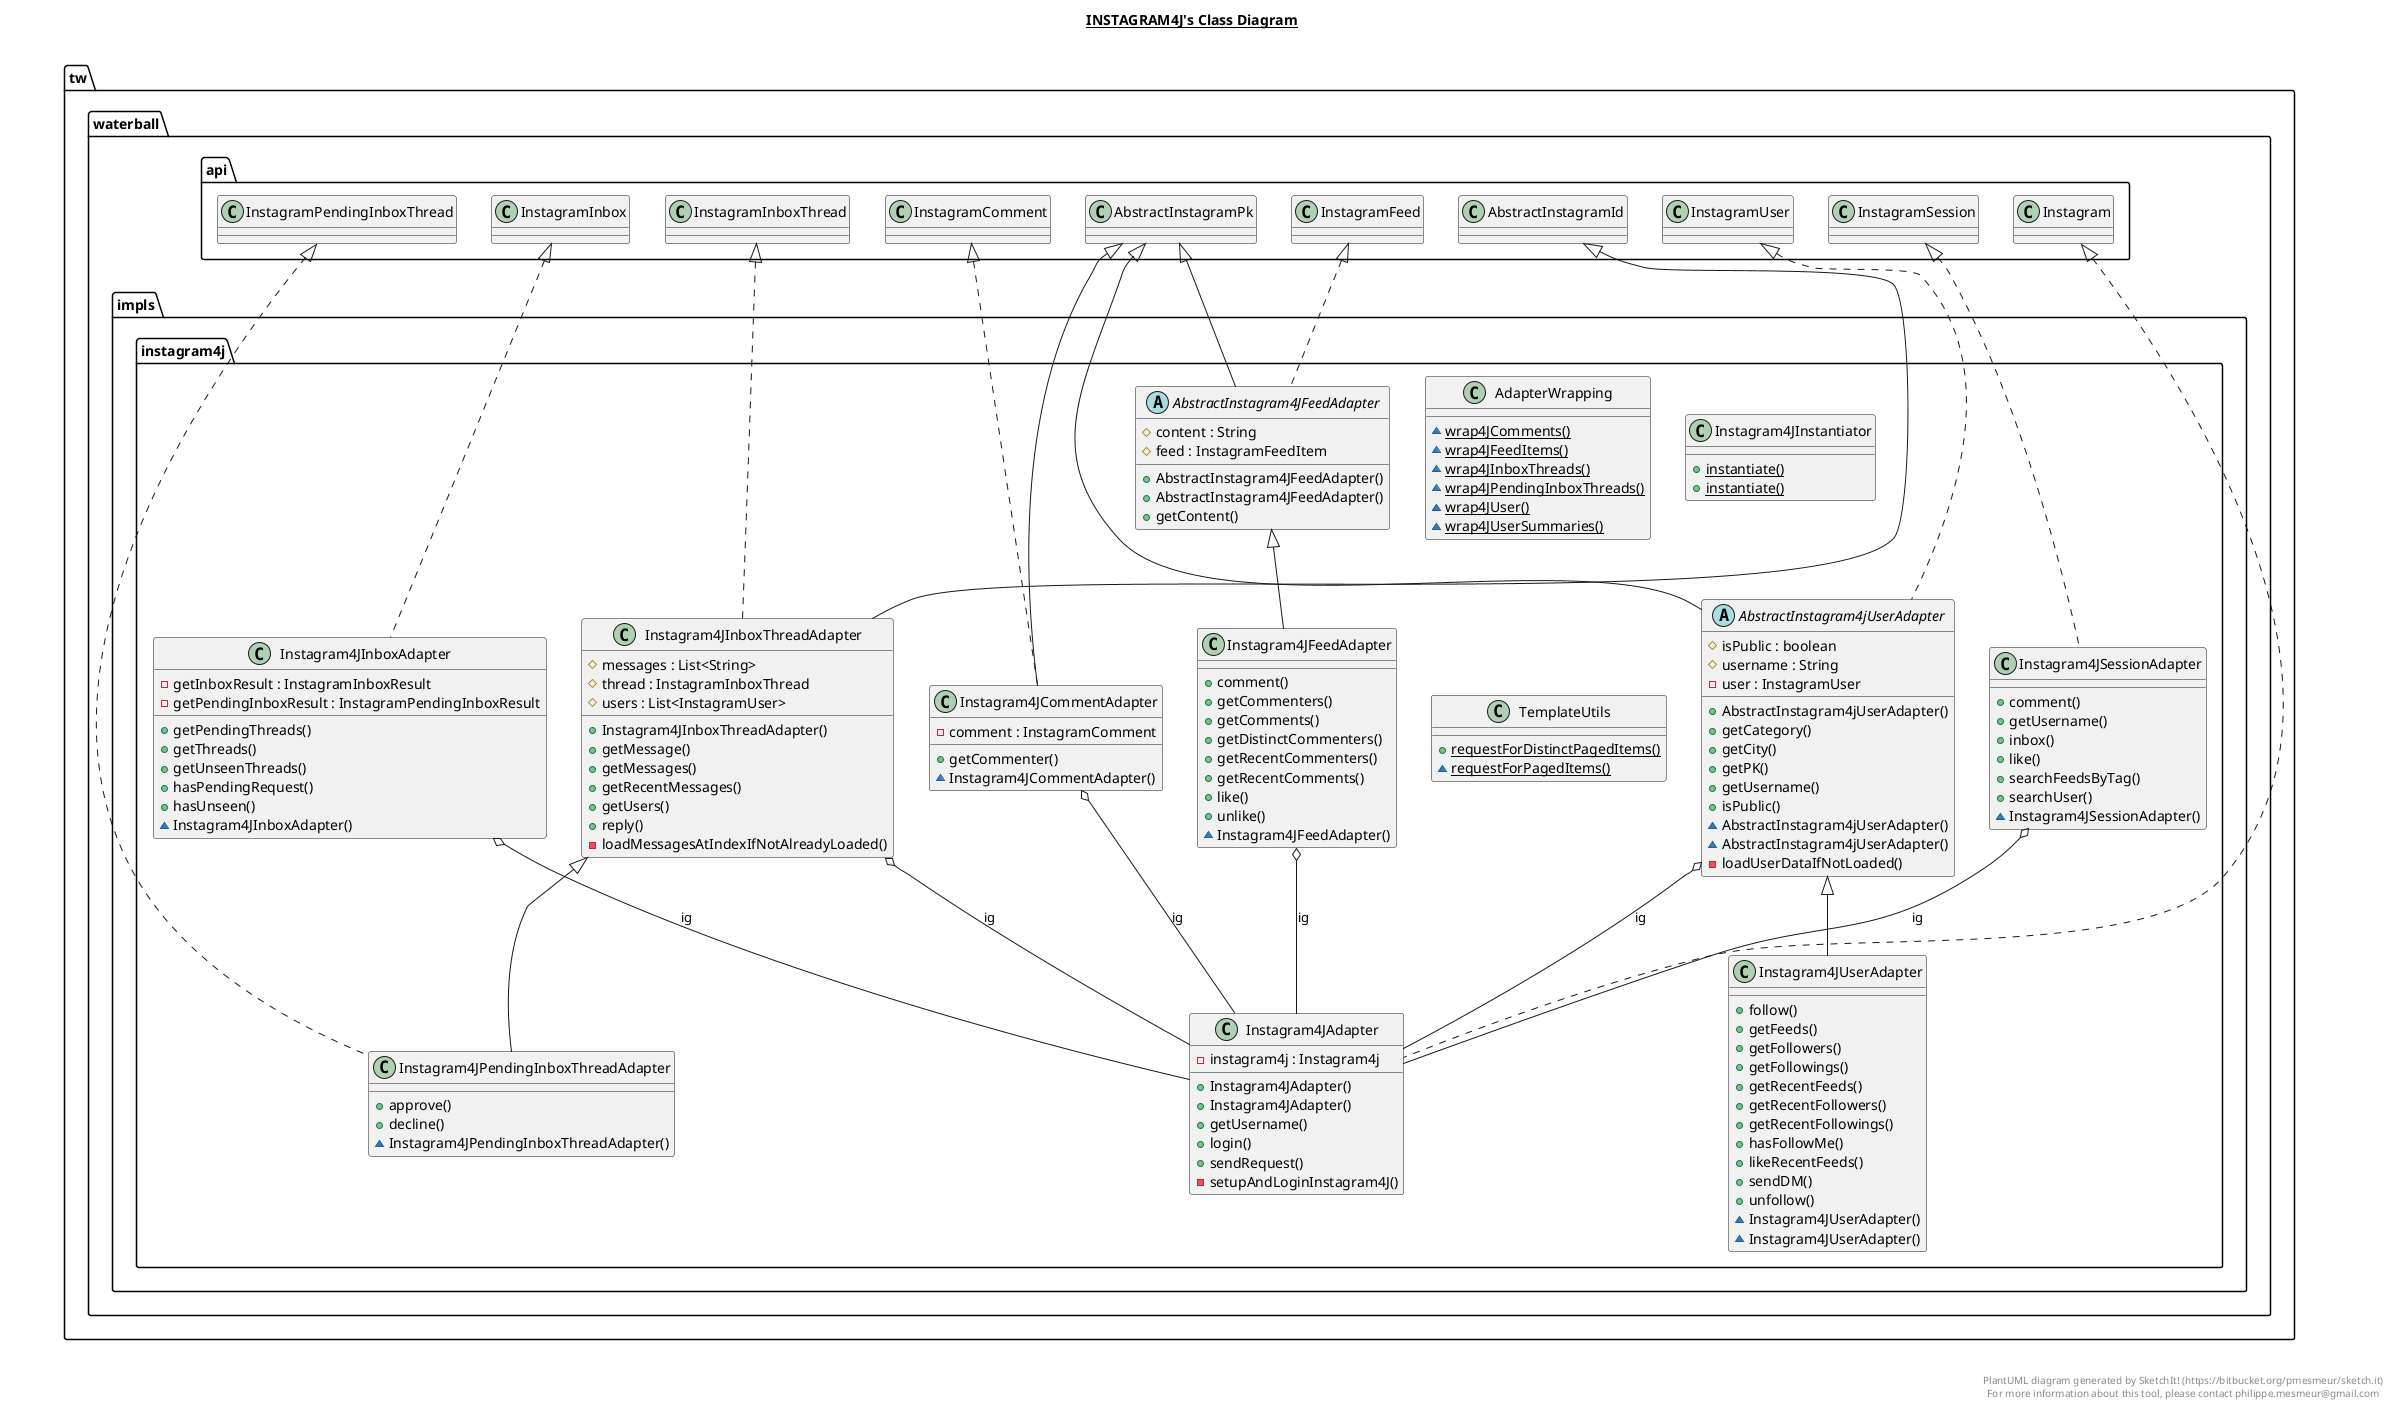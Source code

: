 @startuml

title __INSTAGRAM4J's Class Diagram__\n

  namespace tw.waterball.impls.instagram4j {
    abstract class tw.waterball.impls.instagram4j.AbstractInstagram4JFeedAdapter {
        # content : String
        # feed : InstagramFeedItem
        + AbstractInstagram4JFeedAdapter()
        + AbstractInstagram4JFeedAdapter()
        + getContent()
    }
  }
  

  namespace tw.waterball.impls.instagram4j {
    abstract class tw.waterball.impls.instagram4j.AbstractInstagram4jUserAdapter {
        # isPublic : boolean
        # username : String
        - user : InstagramUser
        + AbstractInstagram4jUserAdapter()
        + getCategory()
        + getCity()
        + getPK()
        + getUsername()
        + isPublic()
        ~ AbstractInstagram4jUserAdapter()
        ~ AbstractInstagram4jUserAdapter()
        - loadUserDataIfNotLoaded()
    }
  }
  

  namespace tw.waterball.impls.instagram4j {
    class tw.waterball.impls.instagram4j.AdapterWrapping {
        {static} ~ wrap4JComments()
        {static} ~ wrap4JFeedItems()
        {static} ~ wrap4JInboxThreads()
        {static} ~ wrap4JPendingInboxThreads()
        {static} ~ wrap4JUser()
        {static} ~ wrap4JUserSummaries()
    }
  }
  

  namespace tw.waterball.impls.instagram4j {
    class tw.waterball.impls.instagram4j.Instagram4JAdapter {
        - instagram4j : Instagram4j
        + Instagram4JAdapter()
        + Instagram4JAdapter()
        + getUsername()
        + login()
        + sendRequest()
        - setupAndLoginInstagram4J()
    }
  }
  

  namespace tw.waterball.impls.instagram4j {
    class tw.waterball.impls.instagram4j.Instagram4JCommentAdapter {
        - comment : InstagramComment
        + getCommenter()
        ~ Instagram4JCommentAdapter()
    }
  }
  

  namespace tw.waterball.impls.instagram4j {
    class tw.waterball.impls.instagram4j.Instagram4JFeedAdapter {
        + comment()
        + getCommenters()
        + getComments()
        + getDistinctCommenters()
        + getRecentCommenters()
        + getRecentComments()
        + like()
        + unlike()
        ~ Instagram4JFeedAdapter()
    }
  }
  

  namespace tw.waterball.impls.instagram4j {
    class tw.waterball.impls.instagram4j.Instagram4JInboxAdapter {
        - getInboxResult : InstagramInboxResult
        - getPendingInboxResult : InstagramPendingInboxResult
        + getPendingThreads()
        + getThreads()
        + getUnseenThreads()
        + hasPendingRequest()
        + hasUnseen()
        ~ Instagram4JInboxAdapter()
    }
  }
  

  namespace tw.waterball.impls.instagram4j {
    class tw.waterball.impls.instagram4j.Instagram4JInboxThreadAdapter {
        # messages : List<String>
        # thread : InstagramInboxThread
        # users : List<InstagramUser>
        + Instagram4JInboxThreadAdapter()
        + getMessage()
        + getMessages()
        + getRecentMessages()
        + getUsers()
        + reply()
        - loadMessagesAtIndexIfNotAlreadyLoaded()
    }
  }
  

  namespace tw.waterball.impls.instagram4j {
    class tw.waterball.impls.instagram4j.Instagram4JInstantiator {
        {static} + instantiate()
        {static} + instantiate()
    }
  }
  

  namespace tw.waterball.impls.instagram4j {
    class tw.waterball.impls.instagram4j.Instagram4JPendingInboxThreadAdapter {
        + approve()
        + decline()
        ~ Instagram4JPendingInboxThreadAdapter()
    }
  }
  

  namespace tw.waterball.impls.instagram4j {
    class tw.waterball.impls.instagram4j.Instagram4JSessionAdapter {
        + comment()
        + getUsername()
        + inbox()
        + like()
        + searchFeedsByTag()
        + searchUser()
        ~ Instagram4JSessionAdapter()
    }
  }
  

  namespace tw.waterball.impls.instagram4j {
    class tw.waterball.impls.instagram4j.Instagram4JUserAdapter {
        + follow()
        + getFeeds()
        + getFollowers()
        + getFollowings()
        + getRecentFeeds()
        + getRecentFollowers()
        + getRecentFollowings()
        + hasFollowMe()
        + likeRecentFeeds()
        + sendDM()
        + unfollow()
        ~ Instagram4JUserAdapter()
        ~ Instagram4JUserAdapter()
    }
  }
  

  namespace tw.waterball.impls.instagram4j {
    class tw.waterball.impls.instagram4j.TemplateUtils {
        {static} + requestForDistinctPagedItems()
        {static} ~ requestForPagedItems()
    }
  }
  

  tw.waterball.impls.instagram4j.AbstractInstagram4JFeedAdapter .up.|> tw.waterball.api.InstagramFeed
  tw.waterball.impls.instagram4j.AbstractInstagram4JFeedAdapter -up-|> tw.waterball.api.AbstractInstagramPk
  tw.waterball.impls.instagram4j.AbstractInstagram4jUserAdapter .up.|> tw.waterball.api.InstagramUser
  tw.waterball.impls.instagram4j.AbstractInstagram4jUserAdapter -up-|> tw.waterball.api.AbstractInstagramPk
  tw.waterball.impls.instagram4j.AbstractInstagram4jUserAdapter o-- tw.waterball.impls.instagram4j.Instagram4JAdapter : ig
  tw.waterball.impls.instagram4j.Instagram4JAdapter .up.|> tw.waterball.api.Instagram
  tw.waterball.impls.instagram4j.Instagram4JCommentAdapter .up.|> tw.waterball.api.InstagramComment
  tw.waterball.impls.instagram4j.Instagram4JCommentAdapter -up-|> tw.waterball.api.AbstractInstagramPk
  tw.waterball.impls.instagram4j.Instagram4JCommentAdapter o-- tw.waterball.impls.instagram4j.Instagram4JAdapter : ig
  tw.waterball.impls.instagram4j.Instagram4JFeedAdapter -up-|> tw.waterball.impls.instagram4j.AbstractInstagram4JFeedAdapter
  tw.waterball.impls.instagram4j.Instagram4JFeedAdapter o-- tw.waterball.impls.instagram4j.Instagram4JAdapter : ig
  tw.waterball.impls.instagram4j.Instagram4JInboxAdapter .up.|> tw.waterball.api.InstagramInbox
  tw.waterball.impls.instagram4j.Instagram4JInboxAdapter o-- tw.waterball.impls.instagram4j.Instagram4JAdapter : ig
  tw.waterball.impls.instagram4j.Instagram4JInboxThreadAdapter .up.|> tw.waterball.api.InstagramInboxThread
  tw.waterball.impls.instagram4j.Instagram4JInboxThreadAdapter -up-|> tw.waterball.api.AbstractInstagramId
  tw.waterball.impls.instagram4j.Instagram4JInboxThreadAdapter o-- tw.waterball.impls.instagram4j.Instagram4JAdapter : ig
  tw.waterball.impls.instagram4j.Instagram4JPendingInboxThreadAdapter .up.|> tw.waterball.api.InstagramPendingInboxThread
  tw.waterball.impls.instagram4j.Instagram4JPendingInboxThreadAdapter -up-|> tw.waterball.impls.instagram4j.Instagram4JInboxThreadAdapter
  tw.waterball.impls.instagram4j.Instagram4JSessionAdapter .up.|> tw.waterball.api.InstagramSession
  tw.waterball.impls.instagram4j.Instagram4JSessionAdapter o-- tw.waterball.impls.instagram4j.Instagram4JAdapter : ig
  tw.waterball.impls.instagram4j.Instagram4JUserAdapter -up-|> tw.waterball.impls.instagram4j.AbstractInstagram4jUserAdapter


right footer


PlantUML diagram generated by SketchIt! (https://bitbucket.org/pmesmeur/sketch.it)
For more information about this tool, please contact philippe.mesmeur@gmail.com
endfooter

@enduml

